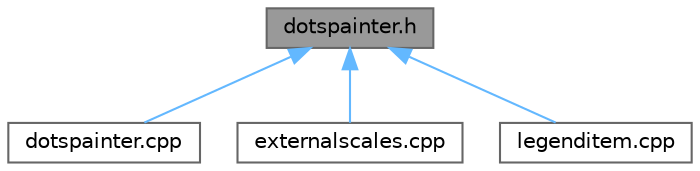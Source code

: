 digraph "dotspainter.h"
{
 // LATEX_PDF_SIZE
  bgcolor="transparent";
  edge [fontname=Helvetica,fontsize=10,labelfontname=Helvetica,labelfontsize=10];
  node [fontname=Helvetica,fontsize=10,shape=box,height=0.2,width=0.4];
  Node1 [label="dotspainter.h",height=0.2,width=0.4,color="gray40", fillcolor="grey60", style="filled", fontcolor="black",tooltip=" "];
  Node1 -> Node2 [dir="back",color="steelblue1",style="solid"];
  Node2 [label="dotspainter.cpp",height=0.2,width=0.4,color="grey40", fillcolor="white", style="filled",URL="$dotspainter_8cpp.html",tooltip=" "];
  Node1 -> Node3 [dir="back",color="steelblue1",style="solid"];
  Node3 [label="externalscales.cpp",height=0.2,width=0.4,color="grey40", fillcolor="white", style="filled",URL="$externalscales_8cpp.html",tooltip=" "];
  Node1 -> Node4 [dir="back",color="steelblue1",style="solid"];
  Node4 [label="legenditem.cpp",height=0.2,width=0.4,color="grey40", fillcolor="white", style="filled",URL="$legenditem_8cpp.html",tooltip=" "];
}

